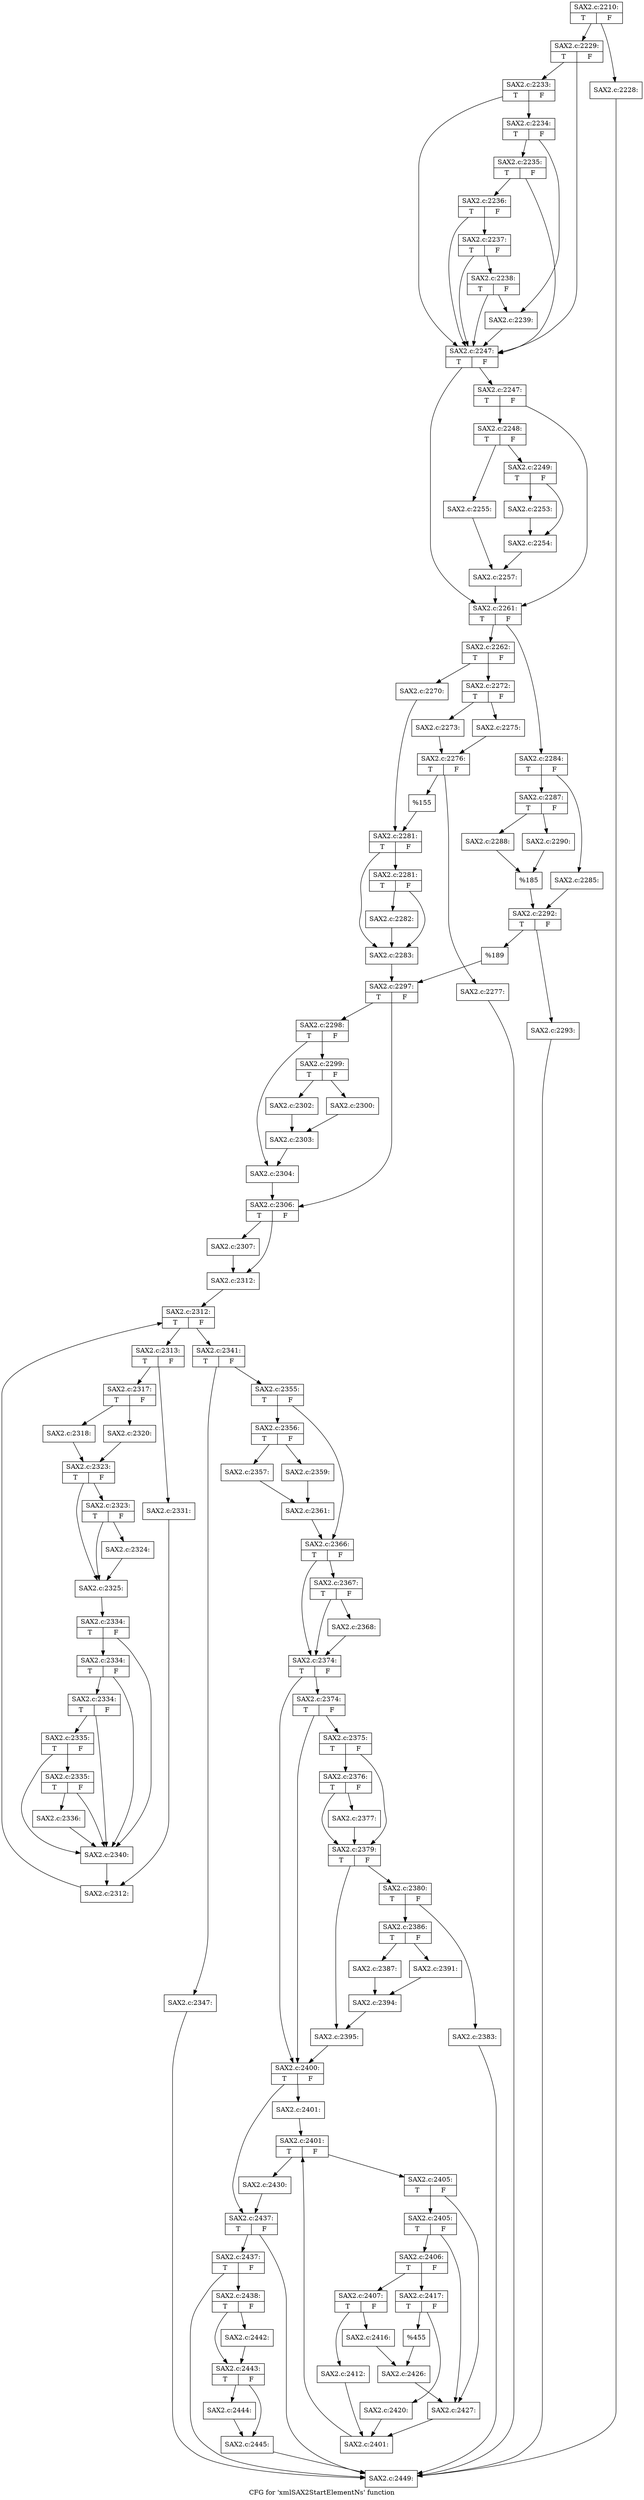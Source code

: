 digraph "CFG for 'xmlSAX2StartElementNs' function" {
	label="CFG for 'xmlSAX2StartElementNs' function";

	Node0x55f4ae73cb40 [shape=record,label="{SAX2.c:2210:|{<s0>T|<s1>F}}"];
	Node0x55f4ae73cb40 -> Node0x55f4ae761590;
	Node0x55f4ae73cb40 -> Node0x55f4ae7615e0;
	Node0x55f4ae761590 [shape=record,label="{SAX2.c:2228:}"];
	Node0x55f4ae761590 -> Node0x55f4ae78a060;
	Node0x55f4ae7615e0 [shape=record,label="{SAX2.c:2229:|{<s0>T|<s1>F}}"];
	Node0x55f4ae7615e0 -> Node0x55f4ae761cb0;
	Node0x55f4ae7615e0 -> Node0x55f4ae761be0;
	Node0x55f4ae761cb0 [shape=record,label="{SAX2.c:2233:|{<s0>T|<s1>F}}"];
	Node0x55f4ae761cb0 -> Node0x55f4ae761c30;
	Node0x55f4ae761cb0 -> Node0x55f4ae761be0;
	Node0x55f4ae761c30 [shape=record,label="{SAX2.c:2234:|{<s0>T|<s1>F}}"];
	Node0x55f4ae761c30 -> Node0x55f4ae761b90;
	Node0x55f4ae761c30 -> Node0x55f4ae762320;
	Node0x55f4ae762320 [shape=record,label="{SAX2.c:2235:|{<s0>T|<s1>F}}"];
	Node0x55f4ae762320 -> Node0x55f4ae7627c0;
	Node0x55f4ae762320 -> Node0x55f4ae761be0;
	Node0x55f4ae7627c0 [shape=record,label="{SAX2.c:2236:|{<s0>T|<s1>F}}"];
	Node0x55f4ae7627c0 -> Node0x55f4ae762740;
	Node0x55f4ae7627c0 -> Node0x55f4ae761be0;
	Node0x55f4ae762740 [shape=record,label="{SAX2.c:2237:|{<s0>T|<s1>F}}"];
	Node0x55f4ae762740 -> Node0x55f4ae7626c0;
	Node0x55f4ae762740 -> Node0x55f4ae761be0;
	Node0x55f4ae7626c0 [shape=record,label="{SAX2.c:2238:|{<s0>T|<s1>F}}"];
	Node0x55f4ae7626c0 -> Node0x55f4ae761b90;
	Node0x55f4ae7626c0 -> Node0x55f4ae761be0;
	Node0x55f4ae761b90 [shape=record,label="{SAX2.c:2239:}"];
	Node0x55f4ae761b90 -> Node0x55f4ae761be0;
	Node0x55f4ae761be0 [shape=record,label="{SAX2.c:2247:|{<s0>T|<s1>F}}"];
	Node0x55f4ae761be0 -> Node0x55f4ae7645a0;
	Node0x55f4ae761be0 -> Node0x55f4ae764550;
	Node0x55f4ae7645a0 [shape=record,label="{SAX2.c:2247:|{<s0>T|<s1>F}}"];
	Node0x55f4ae7645a0 -> Node0x55f4ae764500;
	Node0x55f4ae7645a0 -> Node0x55f4ae764550;
	Node0x55f4ae764500 [shape=record,label="{SAX2.c:2248:|{<s0>T|<s1>F}}"];
	Node0x55f4ae764500 -> Node0x55f4ae764b90;
	Node0x55f4ae764500 -> Node0x55f4ae764c30;
	Node0x55f4ae764b90 [shape=record,label="{SAX2.c:2249:|{<s0>T|<s1>F}}"];
	Node0x55f4ae764b90 -> Node0x55f4ae765fa0;
	Node0x55f4ae764b90 -> Node0x55f4ae765ff0;
	Node0x55f4ae765fa0 [shape=record,label="{SAX2.c:2253:}"];
	Node0x55f4ae765fa0 -> Node0x55f4ae765ff0;
	Node0x55f4ae765ff0 [shape=record,label="{SAX2.c:2254:}"];
	Node0x55f4ae765ff0 -> Node0x55f4ae764be0;
	Node0x55f4ae764c30 [shape=record,label="{SAX2.c:2255:}"];
	Node0x55f4ae764c30 -> Node0x55f4ae764be0;
	Node0x55f4ae764be0 [shape=record,label="{SAX2.c:2257:}"];
	Node0x55f4ae764be0 -> Node0x55f4ae764550;
	Node0x55f4ae764550 [shape=record,label="{SAX2.c:2261:|{<s0>T|<s1>F}}"];
	Node0x55f4ae764550 -> Node0x55f4ae766ce0;
	Node0x55f4ae764550 -> Node0x55f4ae766d80;
	Node0x55f4ae766ce0 [shape=record,label="{SAX2.c:2262:|{<s0>T|<s1>F}}"];
	Node0x55f4ae766ce0 -> Node0x55f4ae6c01a0;
	Node0x55f4ae766ce0 -> Node0x55f4ae6c0240;
	Node0x55f4ae6c01a0 [shape=record,label="{SAX2.c:2270:}"];
	Node0x55f4ae6c01a0 -> Node0x55f4ae6c01f0;
	Node0x55f4ae6c0240 [shape=record,label="{SAX2.c:2272:|{<s0>T|<s1>F}}"];
	Node0x55f4ae6c0240 -> Node0x55f4ae6c0970;
	Node0x55f4ae6c0240 -> Node0x55f4ae6c0a10;
	Node0x55f4ae6c0970 [shape=record,label="{SAX2.c:2273:}"];
	Node0x55f4ae6c0970 -> Node0x55f4ae6c09c0;
	Node0x55f4ae6c0a10 [shape=record,label="{SAX2.c:2275:}"];
	Node0x55f4ae6c0a10 -> Node0x55f4ae6c09c0;
	Node0x55f4ae6c09c0 [shape=record,label="{SAX2.c:2276:|{<s0>T|<s1>F}}"];
	Node0x55f4ae6c09c0 -> Node0x55f4ae6c13f0;
	Node0x55f4ae6c09c0 -> Node0x55f4ae6c1440;
	Node0x55f4ae6c13f0 [shape=record,label="{SAX2.c:2277:}"];
	Node0x55f4ae6c13f0 -> Node0x55f4ae78a060;
	Node0x55f4ae6c1440 [shape=record,label="{%155}"];
	Node0x55f4ae6c1440 -> Node0x55f4ae6c01f0;
	Node0x55f4ae6c01f0 [shape=record,label="{SAX2.c:2281:|{<s0>T|<s1>F}}"];
	Node0x55f4ae6c01f0 -> Node0x55f4ae6c1e80;
	Node0x55f4ae6c01f0 -> Node0x55f4ae6c1e30;
	Node0x55f4ae6c1e80 [shape=record,label="{SAX2.c:2281:|{<s0>T|<s1>F}}"];
	Node0x55f4ae6c1e80 -> Node0x55f4ae6c1de0;
	Node0x55f4ae6c1e80 -> Node0x55f4ae6c1e30;
	Node0x55f4ae6c1de0 [shape=record,label="{SAX2.c:2282:}"];
	Node0x55f4ae6c1de0 -> Node0x55f4ae6c1e30;
	Node0x55f4ae6c1e30 [shape=record,label="{SAX2.c:2283:}"];
	Node0x55f4ae6c1e30 -> Node0x55f4ae766d30;
	Node0x55f4ae766d80 [shape=record,label="{SAX2.c:2284:|{<s0>T|<s1>F}}"];
	Node0x55f4ae766d80 -> Node0x55f4ae6c2c90;
	Node0x55f4ae766d80 -> Node0x55f4ae6c2d30;
	Node0x55f4ae6c2c90 [shape=record,label="{SAX2.c:2285:}"];
	Node0x55f4ae6c2c90 -> Node0x55f4ae6c2ce0;
	Node0x55f4ae6c2d30 [shape=record,label="{SAX2.c:2287:|{<s0>T|<s1>F}}"];
	Node0x55f4ae6c2d30 -> Node0x55f4ae6c3570;
	Node0x55f4ae6c2d30 -> Node0x55f4ae6c3610;
	Node0x55f4ae6c3570 [shape=record,label="{SAX2.c:2288:}"];
	Node0x55f4ae6c3570 -> Node0x55f4ae6c35c0;
	Node0x55f4ae6c3610 [shape=record,label="{SAX2.c:2290:}"];
	Node0x55f4ae6c3610 -> Node0x55f4ae6c35c0;
	Node0x55f4ae6c35c0 [shape=record,label="{%185}"];
	Node0x55f4ae6c35c0 -> Node0x55f4ae6c2ce0;
	Node0x55f4ae6c2ce0 [shape=record,label="{SAX2.c:2292:|{<s0>T|<s1>F}}"];
	Node0x55f4ae6c2ce0 -> Node0x55f4ae6c46d0;
	Node0x55f4ae6c2ce0 -> Node0x55f4ae6c4720;
	Node0x55f4ae6c46d0 [shape=record,label="{SAX2.c:2293:}"];
	Node0x55f4ae6c46d0 -> Node0x55f4ae78a060;
	Node0x55f4ae6c4720 [shape=record,label="{%189}"];
	Node0x55f4ae6c4720 -> Node0x55f4ae766d30;
	Node0x55f4ae766d30 [shape=record,label="{SAX2.c:2297:|{<s0>T|<s1>F}}"];
	Node0x55f4ae766d30 -> Node0x55f4ae6c4d90;
	Node0x55f4ae766d30 -> Node0x55f4ae6c4de0;
	Node0x55f4ae6c4d90 [shape=record,label="{SAX2.c:2298:|{<s0>T|<s1>F}}"];
	Node0x55f4ae6c4d90 -> Node0x55f4ae6c2440;
	Node0x55f4ae6c4d90 -> Node0x55f4ae6c2550;
	Node0x55f4ae6c2440 [shape=record,label="{SAX2.c:2299:|{<s0>T|<s1>F}}"];
	Node0x55f4ae6c2440 -> Node0x55f4ae681f10;
	Node0x55f4ae6c2440 -> Node0x55f4ae681fb0;
	Node0x55f4ae681f10 [shape=record,label="{SAX2.c:2300:}"];
	Node0x55f4ae681f10 -> Node0x55f4ae681f60;
	Node0x55f4ae681fb0 [shape=record,label="{SAX2.c:2302:}"];
	Node0x55f4ae681fb0 -> Node0x55f4ae681f60;
	Node0x55f4ae681f60 [shape=record,label="{SAX2.c:2303:}"];
	Node0x55f4ae681f60 -> Node0x55f4ae6c2550;
	Node0x55f4ae6c2550 [shape=record,label="{SAX2.c:2304:}"];
	Node0x55f4ae6c2550 -> Node0x55f4ae6c4de0;
	Node0x55f4ae6c4de0 [shape=record,label="{SAX2.c:2306:|{<s0>T|<s1>F}}"];
	Node0x55f4ae6c4de0 -> Node0x55f4ae6823d0;
	Node0x55f4ae6c4de0 -> Node0x55f4ae6c6cf0;
	Node0x55f4ae6823d0 [shape=record,label="{SAX2.c:2307:}"];
	Node0x55f4ae6823d0 -> Node0x55f4ae6c6cf0;
	Node0x55f4ae6c6cf0 [shape=record,label="{SAX2.c:2312:}"];
	Node0x55f4ae6c6cf0 -> Node0x55f4ae7778e0;
	Node0x55f4ae7778e0 [shape=record,label="{SAX2.c:2312:|{<s0>T|<s1>F}}"];
	Node0x55f4ae7778e0 -> Node0x55f4ae777bc0;
	Node0x55f4ae7778e0 -> Node0x55f4ae777640;
	Node0x55f4ae777bc0 [shape=record,label="{SAX2.c:2313:|{<s0>T|<s1>F}}"];
	Node0x55f4ae777bc0 -> Node0x55f4ae778aa0;
	Node0x55f4ae777bc0 -> Node0x55f4ae778b40;
	Node0x55f4ae778aa0 [shape=record,label="{SAX2.c:2317:|{<s0>T|<s1>F}}"];
	Node0x55f4ae778aa0 -> Node0x55f4ae778f00;
	Node0x55f4ae778aa0 -> Node0x55f4ae778fa0;
	Node0x55f4ae778f00 [shape=record,label="{SAX2.c:2318:}"];
	Node0x55f4ae778f00 -> Node0x55f4ae778f50;
	Node0x55f4ae778fa0 [shape=record,label="{SAX2.c:2320:}"];
	Node0x55f4ae778fa0 -> Node0x55f4ae778f50;
	Node0x55f4ae778f50 [shape=record,label="{SAX2.c:2323:|{<s0>T|<s1>F}}"];
	Node0x55f4ae778f50 -> Node0x55f4ae779cf0;
	Node0x55f4ae778f50 -> Node0x55f4ae779ca0;
	Node0x55f4ae779cf0 [shape=record,label="{SAX2.c:2323:|{<s0>T|<s1>F}}"];
	Node0x55f4ae779cf0 -> Node0x55f4ae779c50;
	Node0x55f4ae779cf0 -> Node0x55f4ae779ca0;
	Node0x55f4ae779c50 [shape=record,label="{SAX2.c:2324:}"];
	Node0x55f4ae779c50 -> Node0x55f4ae779ca0;
	Node0x55f4ae779ca0 [shape=record,label="{SAX2.c:2325:}"];
	Node0x55f4ae779ca0 -> Node0x55f4ae778af0;
	Node0x55f4ae778b40 [shape=record,label="{SAX2.c:2331:}"];
	Node0x55f4ae778b40 -> Node0x55f4ae777b30;
	Node0x55f4ae778af0 [shape=record,label="{SAX2.c:2334:|{<s0>T|<s1>F}}"];
	Node0x55f4ae778af0 -> Node0x55f4ae77a870;
	Node0x55f4ae778af0 -> Node0x55f4ae77aa40;
	Node0x55f4ae77aa40 [shape=record,label="{SAX2.c:2334:|{<s0>T|<s1>F}}"];
	Node0x55f4ae77aa40 -> Node0x55f4ae77a9c0;
	Node0x55f4ae77aa40 -> Node0x55f4ae77a870;
	Node0x55f4ae77a9c0 [shape=record,label="{SAX2.c:2334:|{<s0>T|<s1>F}}"];
	Node0x55f4ae77a9c0 -> Node0x55f4ae77a940;
	Node0x55f4ae77a9c0 -> Node0x55f4ae77a870;
	Node0x55f4ae77a940 [shape=record,label="{SAX2.c:2335:|{<s0>T|<s1>F}}"];
	Node0x55f4ae77a940 -> Node0x55f4ae77a8c0;
	Node0x55f4ae77a940 -> Node0x55f4ae77a870;
	Node0x55f4ae77a8c0 [shape=record,label="{SAX2.c:2335:|{<s0>T|<s1>F}}"];
	Node0x55f4ae77a8c0 -> Node0x55f4ae77a820;
	Node0x55f4ae77a8c0 -> Node0x55f4ae77a870;
	Node0x55f4ae77a820 [shape=record,label="{SAX2.c:2336:}"];
	Node0x55f4ae77a820 -> Node0x55f4ae77a870;
	Node0x55f4ae77a870 [shape=record,label="{SAX2.c:2340:}"];
	Node0x55f4ae77a870 -> Node0x55f4ae777b30;
	Node0x55f4ae777b30 [shape=record,label="{SAX2.c:2312:}"];
	Node0x55f4ae777b30 -> Node0x55f4ae7778e0;
	Node0x55f4ae777640 [shape=record,label="{SAX2.c:2341:|{<s0>T|<s1>F}}"];
	Node0x55f4ae777640 -> Node0x55f4ae77d7a0;
	Node0x55f4ae777640 -> Node0x55f4ae77d7f0;
	Node0x55f4ae77d7a0 [shape=record,label="{SAX2.c:2347:}"];
	Node0x55f4ae77d7a0 -> Node0x55f4ae78a060;
	Node0x55f4ae77d7f0 [shape=record,label="{SAX2.c:2355:|{<s0>T|<s1>F}}"];
	Node0x55f4ae77d7f0 -> Node0x55f4ae77dfe0;
	Node0x55f4ae77d7f0 -> Node0x55f4ae77e030;
	Node0x55f4ae77dfe0 [shape=record,label="{SAX2.c:2356:|{<s0>T|<s1>F}}"];
	Node0x55f4ae77dfe0 -> Node0x55f4ae77e3f0;
	Node0x55f4ae77dfe0 -> Node0x55f4ae77e490;
	Node0x55f4ae77e3f0 [shape=record,label="{SAX2.c:2357:}"];
	Node0x55f4ae77e3f0 -> Node0x55f4ae77e440;
	Node0x55f4ae77e490 [shape=record,label="{SAX2.c:2359:}"];
	Node0x55f4ae77e490 -> Node0x55f4ae77e440;
	Node0x55f4ae77e440 [shape=record,label="{SAX2.c:2361:}"];
	Node0x55f4ae77e440 -> Node0x55f4ae77e030;
	Node0x55f4ae77e030 [shape=record,label="{SAX2.c:2366:|{<s0>T|<s1>F}}"];
	Node0x55f4ae77e030 -> Node0x55f4ae77f050;
	Node0x55f4ae77e030 -> Node0x55f4ae77f000;
	Node0x55f4ae77f050 [shape=record,label="{SAX2.c:2367:|{<s0>T|<s1>F}}"];
	Node0x55f4ae77f050 -> Node0x55f4ae77efb0;
	Node0x55f4ae77f050 -> Node0x55f4ae77f000;
	Node0x55f4ae77efb0 [shape=record,label="{SAX2.c:2368:}"];
	Node0x55f4ae77efb0 -> Node0x55f4ae77f000;
	Node0x55f4ae77f000 [shape=record,label="{SAX2.c:2374:|{<s0>T|<s1>F}}"];
	Node0x55f4ae77f000 -> Node0x55f4ae77fb60;
	Node0x55f4ae77f000 -> Node0x55f4ae77fb10;
	Node0x55f4ae77fb60 [shape=record,label="{SAX2.c:2374:|{<s0>T|<s1>F}}"];
	Node0x55f4ae77fb60 -> Node0x55f4ae77fac0;
	Node0x55f4ae77fb60 -> Node0x55f4ae77fb10;
	Node0x55f4ae77fac0 [shape=record,label="{SAX2.c:2375:|{<s0>T|<s1>F}}"];
	Node0x55f4ae77fac0 -> Node0x55f4ae7808a0;
	Node0x55f4ae77fac0 -> Node0x55f4ae780850;
	Node0x55f4ae7808a0 [shape=record,label="{SAX2.c:2376:|{<s0>T|<s1>F}}"];
	Node0x55f4ae7808a0 -> Node0x55f4ae780800;
	Node0x55f4ae7808a0 -> Node0x55f4ae780850;
	Node0x55f4ae780800 [shape=record,label="{SAX2.c:2377:}"];
	Node0x55f4ae780800 -> Node0x55f4ae780850;
	Node0x55f4ae780850 [shape=record,label="{SAX2.c:2379:|{<s0>T|<s1>F}}"];
	Node0x55f4ae780850 -> Node0x55f4ae781870;
	Node0x55f4ae780850 -> Node0x55f4ae7818c0;
	Node0x55f4ae781870 [shape=record,label="{SAX2.c:2380:|{<s0>T|<s1>F}}"];
	Node0x55f4ae781870 -> Node0x55f4ae782070;
	Node0x55f4ae781870 -> Node0x55f4ae7820c0;
	Node0x55f4ae782070 [shape=record,label="{SAX2.c:2383:}"];
	Node0x55f4ae782070 -> Node0x55f4ae78a060;
	Node0x55f4ae7820c0 [shape=record,label="{SAX2.c:2386:|{<s0>T|<s1>F}}"];
	Node0x55f4ae7820c0 -> Node0x55f4ae7826d0;
	Node0x55f4ae7820c0 -> Node0x55f4ae782770;
	Node0x55f4ae7826d0 [shape=record,label="{SAX2.c:2387:}"];
	Node0x55f4ae7826d0 -> Node0x55f4ae782720;
	Node0x55f4ae782770 [shape=record,label="{SAX2.c:2391:}"];
	Node0x55f4ae782770 -> Node0x55f4ae782720;
	Node0x55f4ae782720 [shape=record,label="{SAX2.c:2394:}"];
	Node0x55f4ae782720 -> Node0x55f4ae7818c0;
	Node0x55f4ae7818c0 [shape=record,label="{SAX2.c:2395:}"];
	Node0x55f4ae7818c0 -> Node0x55f4ae77fb10;
	Node0x55f4ae77fb10 [shape=record,label="{SAX2.c:2400:|{<s0>T|<s1>F}}"];
	Node0x55f4ae77fb10 -> Node0x55f4ae7835b0;
	Node0x55f4ae77fb10 -> Node0x55f4ae783600;
	Node0x55f4ae7835b0 [shape=record,label="{SAX2.c:2401:}"];
	Node0x55f4ae7835b0 -> Node0x55f4ae783c30;
	Node0x55f4ae783c30 [shape=record,label="{SAX2.c:2401:|{<s0>T|<s1>F}}"];
	Node0x55f4ae783c30 -> Node0x55f4ae783eb0;
	Node0x55f4ae783c30 -> Node0x55f4ae783950;
	Node0x55f4ae783eb0 [shape=record,label="{SAX2.c:2405:|{<s0>T|<s1>F}}"];
	Node0x55f4ae783eb0 -> Node0x55f4ae7842f0;
	Node0x55f4ae783eb0 -> Node0x55f4ae7842a0;
	Node0x55f4ae7842f0 [shape=record,label="{SAX2.c:2405:|{<s0>T|<s1>F}}"];
	Node0x55f4ae7842f0 -> Node0x55f4ae784250;
	Node0x55f4ae7842f0 -> Node0x55f4ae7842a0;
	Node0x55f4ae784250 [shape=record,label="{SAX2.c:2406:|{<s0>T|<s1>F}}"];
	Node0x55f4ae784250 -> Node0x55f4ae784d80;
	Node0x55f4ae784250 -> Node0x55f4ae784e20;
	Node0x55f4ae784d80 [shape=record,label="{SAX2.c:2407:|{<s0>T|<s1>F}}"];
	Node0x55f4ae784d80 -> Node0x55f4ae785da0;
	Node0x55f4ae784d80 -> Node0x55f4ae785df0;
	Node0x55f4ae785da0 [shape=record,label="{SAX2.c:2412:}"];
	Node0x55f4ae785da0 -> Node0x55f4ae783e20;
	Node0x55f4ae785df0 [shape=record,label="{SAX2.c:2416:}"];
	Node0x55f4ae785df0 -> Node0x55f4ae784dd0;
	Node0x55f4ae784e20 [shape=record,label="{SAX2.c:2417:|{<s0>T|<s1>F}}"];
	Node0x55f4ae784e20 -> Node0x55f4ae787a40;
	Node0x55f4ae784e20 -> Node0x55f4ae787a90;
	Node0x55f4ae787a40 [shape=record,label="{SAX2.c:2420:}"];
	Node0x55f4ae787a40 -> Node0x55f4ae783e20;
	Node0x55f4ae787a90 [shape=record,label="{%455}"];
	Node0x55f4ae787a90 -> Node0x55f4ae784dd0;
	Node0x55f4ae784dd0 [shape=record,label="{SAX2.c:2426:}"];
	Node0x55f4ae784dd0 -> Node0x55f4ae7842a0;
	Node0x55f4ae7842a0 [shape=record,label="{SAX2.c:2427:}"];
	Node0x55f4ae7842a0 -> Node0x55f4ae783e20;
	Node0x55f4ae783e20 [shape=record,label="{SAX2.c:2401:}"];
	Node0x55f4ae783e20 -> Node0x55f4ae783c30;
	Node0x55f4ae783950 [shape=record,label="{SAX2.c:2430:}"];
	Node0x55f4ae783950 -> Node0x55f4ae783600;
	Node0x55f4ae783600 [shape=record,label="{SAX2.c:2437:|{<s0>T|<s1>F}}"];
	Node0x55f4ae783600 -> Node0x55f4ae78a0b0;
	Node0x55f4ae783600 -> Node0x55f4ae78a060;
	Node0x55f4ae78a0b0 [shape=record,label="{SAX2.c:2437:|{<s0>T|<s1>F}}"];
	Node0x55f4ae78a0b0 -> Node0x55f4ae78a010;
	Node0x55f4ae78a0b0 -> Node0x55f4ae78a060;
	Node0x55f4ae78a010 [shape=record,label="{SAX2.c:2438:|{<s0>T|<s1>F}}"];
	Node0x55f4ae78a010 -> Node0x55f4ae78b000;
	Node0x55f4ae78a010 -> Node0x55f4ae78b050;
	Node0x55f4ae78b000 [shape=record,label="{SAX2.c:2442:}"];
	Node0x55f4ae78b000 -> Node0x55f4ae78b050;
	Node0x55f4ae78b050 [shape=record,label="{SAX2.c:2443:|{<s0>T|<s1>F}}"];
	Node0x55f4ae78b050 -> Node0x55f4ae78b610;
	Node0x55f4ae78b050 -> Node0x55f4ae78b660;
	Node0x55f4ae78b610 [shape=record,label="{SAX2.c:2444:}"];
	Node0x55f4ae78b610 -> Node0x55f4ae78b660;
	Node0x55f4ae78b660 [shape=record,label="{SAX2.c:2445:}"];
	Node0x55f4ae78b660 -> Node0x55f4ae78a060;
	Node0x55f4ae78a060 [shape=record,label="{SAX2.c:2449:}"];
}
